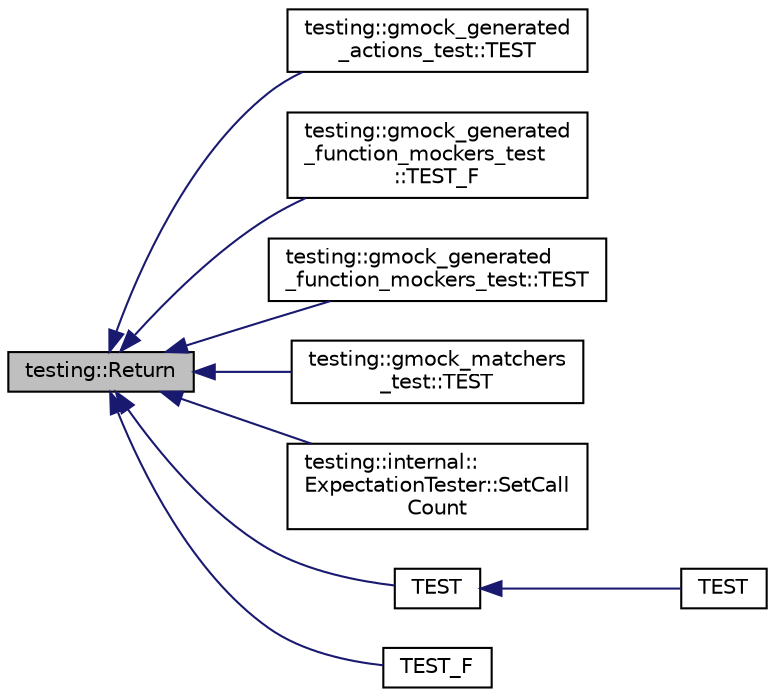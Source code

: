 digraph "testing::Return"
{
  edge [fontname="Helvetica",fontsize="10",labelfontname="Helvetica",labelfontsize="10"];
  node [fontname="Helvetica",fontsize="10",shape=record];
  rankdir="LR";
  Node1300 [label="testing::Return",height=0.2,width=0.4,color="black", fillcolor="grey75", style="filled", fontcolor="black"];
  Node1300 -> Node1301 [dir="back",color="midnightblue",fontsize="10",style="solid",fontname="Helvetica"];
  Node1301 [label="testing::gmock_generated\l_actions_test::TEST",height=0.2,width=0.4,color="black", fillcolor="white", style="filled",URL="$d7/dae/namespacetesting_1_1gmock__generated__actions__test.html#ab1820fa999561582ae20885c4149a634"];
  Node1300 -> Node1302 [dir="back",color="midnightblue",fontsize="10",style="solid",fontname="Helvetica"];
  Node1302 [label="testing::gmock_generated\l_function_mockers_test\l::TEST_F",height=0.2,width=0.4,color="black", fillcolor="white", style="filled",URL="$dc/d1b/namespacetesting_1_1gmock__generated__function__mockers__test.html#a0a1348d6814b9bc02ad5b2ac46361ac0"];
  Node1300 -> Node1303 [dir="back",color="midnightblue",fontsize="10",style="solid",fontname="Helvetica"];
  Node1303 [label="testing::gmock_generated\l_function_mockers_test::TEST",height=0.2,width=0.4,color="black", fillcolor="white", style="filled",URL="$dc/d1b/namespacetesting_1_1gmock__generated__function__mockers__test.html#a5f59a7b507101fc0dbb558c090974f02"];
  Node1300 -> Node1304 [dir="back",color="midnightblue",fontsize="10",style="solid",fontname="Helvetica"];
  Node1304 [label="testing::gmock_matchers\l_test::TEST",height=0.2,width=0.4,color="black", fillcolor="white", style="filled",URL="$d5/de1/namespacetesting_1_1gmock__matchers__test.html#ad62534535946b2ef45457fb653f73a98"];
  Node1300 -> Node1305 [dir="back",color="midnightblue",fontsize="10",style="solid",fontname="Helvetica"];
  Node1305 [label="testing::internal::\lExpectationTester::SetCall\lCount",height=0.2,width=0.4,color="black", fillcolor="white", style="filled",URL="$db/d6d/classtesting_1_1internal_1_1_expectation_tester.html#af5d762355ef83f414c4b0fc14c8fc943"];
  Node1300 -> Node1306 [dir="back",color="midnightblue",fontsize="10",style="solid",fontname="Helvetica"];
  Node1306 [label="TEST",height=0.2,width=0.4,color="black", fillcolor="white", style="filled",URL="$d8/dce/gmock__link__test_8h.html#a2a241b93f4367065a763c7df5133e5b6"];
  Node1306 -> Node1307 [dir="back",color="midnightblue",fontsize="10",style="solid",fontname="Helvetica"];
  Node1307 [label="TEST",height=0.2,width=0.4,color="black", fillcolor="white", style="filled",URL="$d8/dce/gmock__link__test_8h.html#aaaae4940e8dd1c9ba7342163248ff86f"];
  Node1300 -> Node1308 [dir="back",color="midnightblue",fontsize="10",style="solid",fontname="Helvetica"];
  Node1308 [label="TEST_F",height=0.2,width=0.4,color="black", fillcolor="white", style="filled",URL="$db/d29/gmock__output__test___8cc.html#a9ea40a88b30f8b5507efbf486ac06761"];
}
